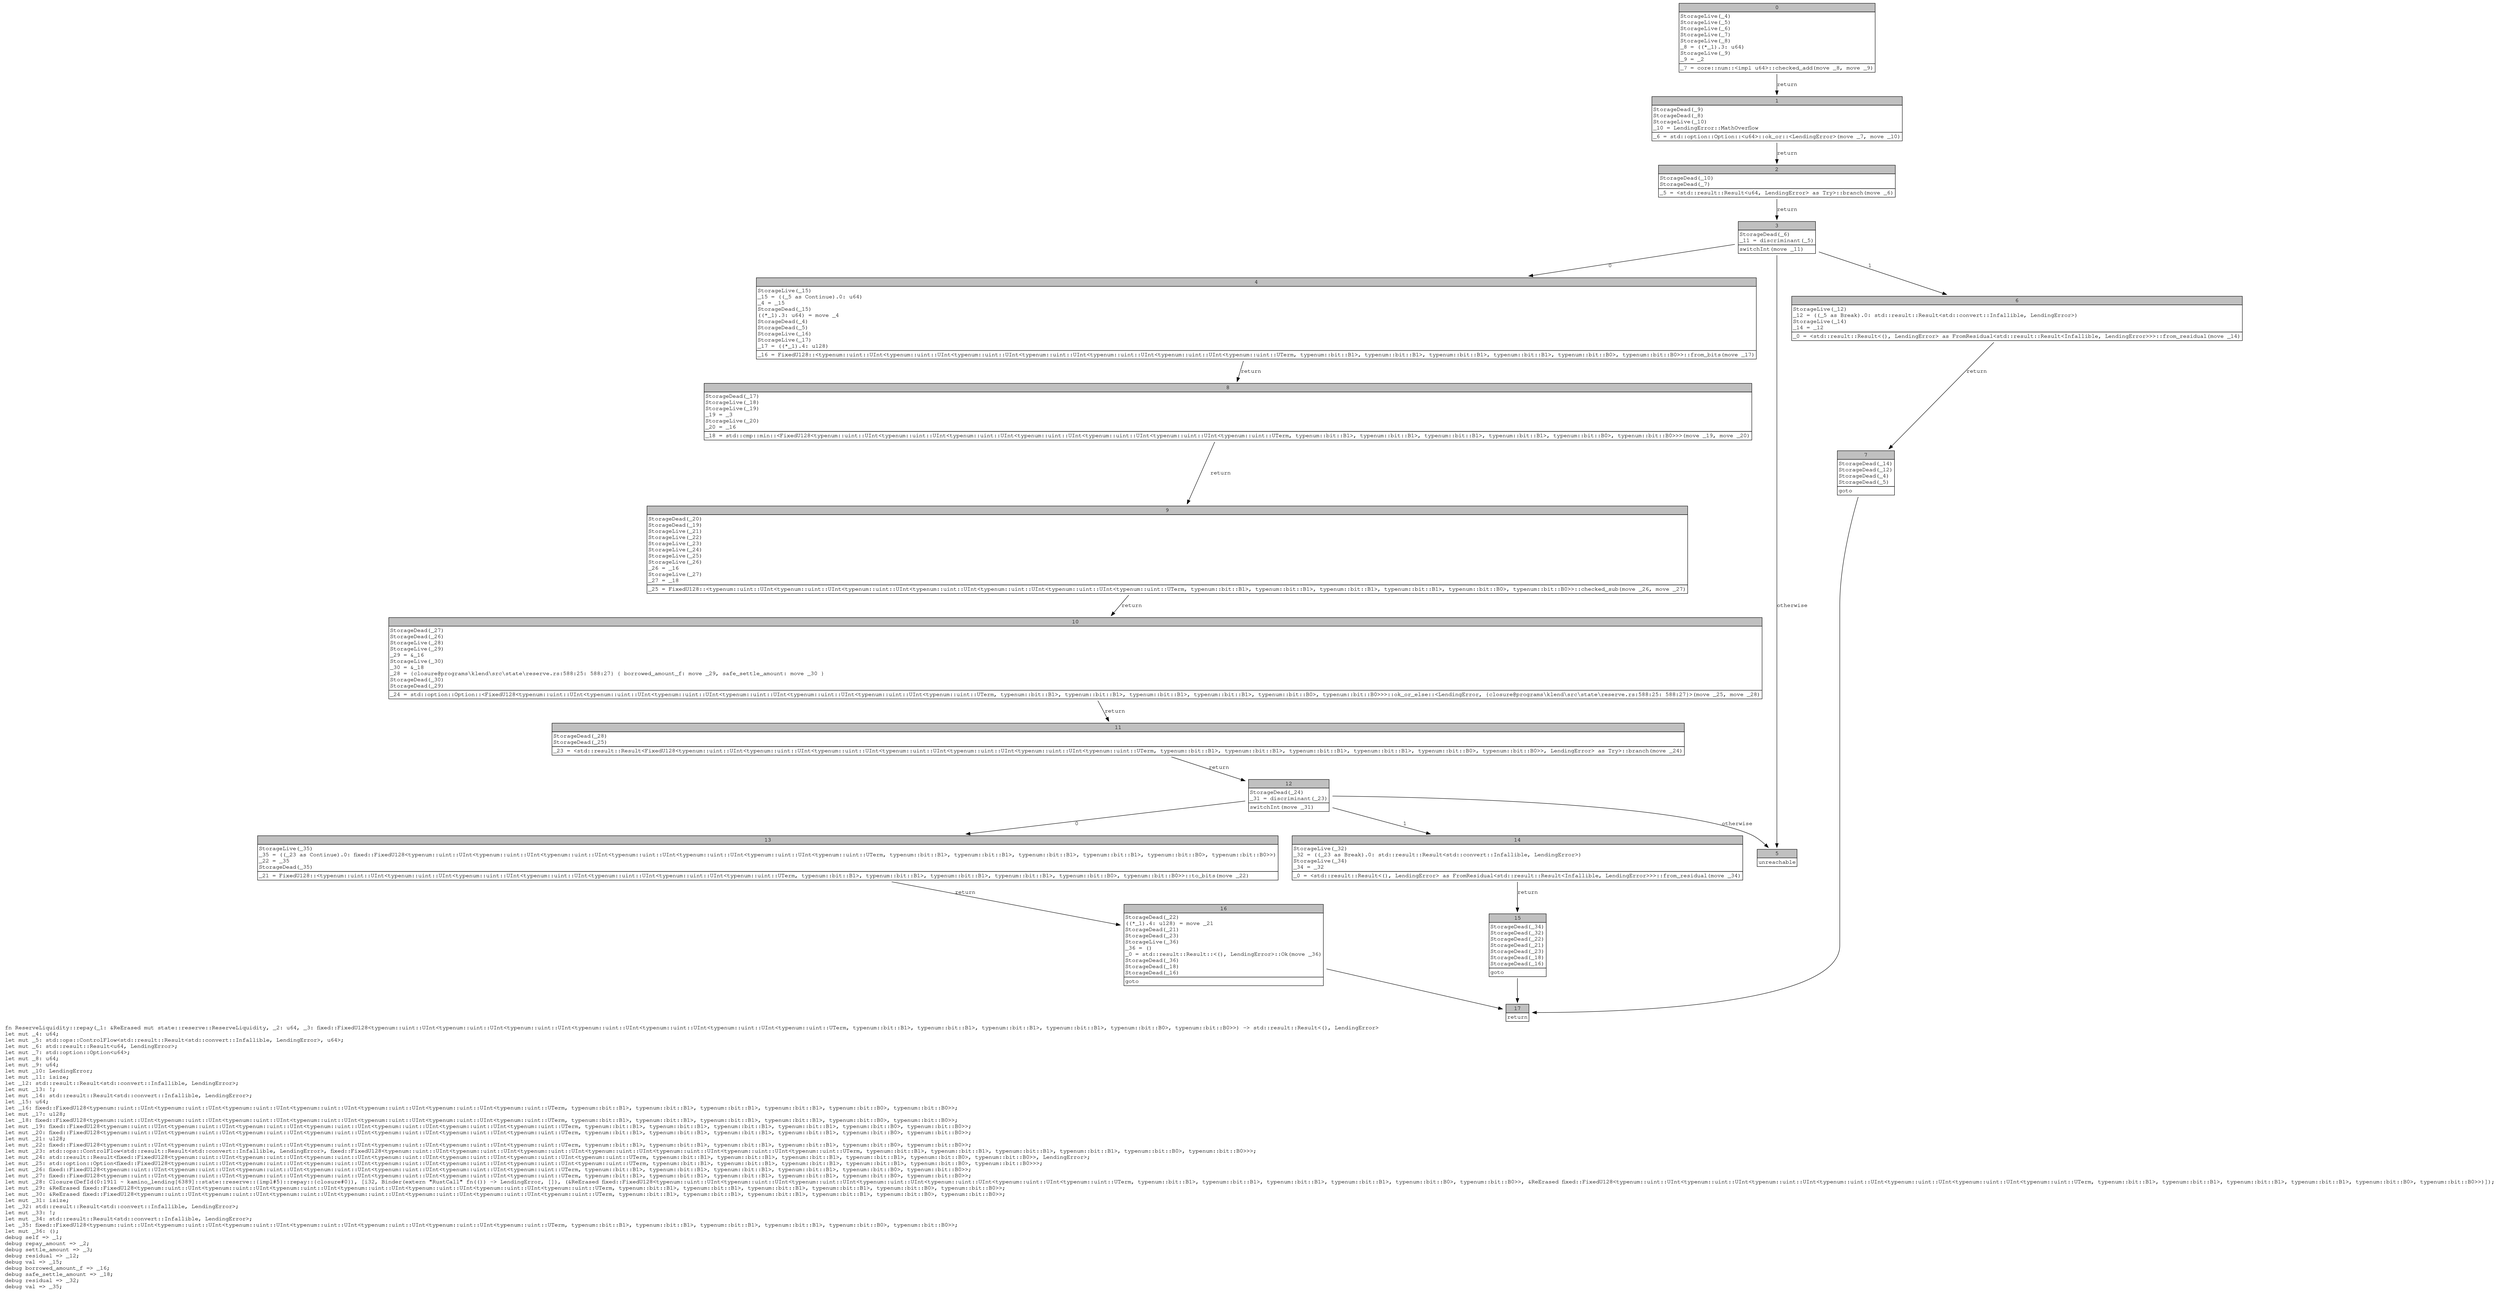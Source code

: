 digraph Mir_0_1910 {
    graph [fontname="Courier, monospace"];
    node [fontname="Courier, monospace"];
    edge [fontname="Courier, monospace"];
    label=<fn ReserveLiquidity::repay(_1: &amp;ReErased mut state::reserve::ReserveLiquidity, _2: u64, _3: fixed::FixedU128&lt;typenum::uint::UInt&lt;typenum::uint::UInt&lt;typenum::uint::UInt&lt;typenum::uint::UInt&lt;typenum::uint::UInt&lt;typenum::uint::UInt&lt;typenum::uint::UTerm, typenum::bit::B1&gt;, typenum::bit::B1&gt;, typenum::bit::B1&gt;, typenum::bit::B1&gt;, typenum::bit::B0&gt;, typenum::bit::B0&gt;&gt;) -&gt; std::result::Result&lt;(), LendingError&gt;<br align="left"/>let mut _4: u64;<br align="left"/>let mut _5: std::ops::ControlFlow&lt;std::result::Result&lt;std::convert::Infallible, LendingError&gt;, u64&gt;;<br align="left"/>let mut _6: std::result::Result&lt;u64, LendingError&gt;;<br align="left"/>let mut _7: std::option::Option&lt;u64&gt;;<br align="left"/>let mut _8: u64;<br align="left"/>let mut _9: u64;<br align="left"/>let mut _10: LendingError;<br align="left"/>let mut _11: isize;<br align="left"/>let _12: std::result::Result&lt;std::convert::Infallible, LendingError&gt;;<br align="left"/>let mut _13: !;<br align="left"/>let mut _14: std::result::Result&lt;std::convert::Infallible, LendingError&gt;;<br align="left"/>let _15: u64;<br align="left"/>let _16: fixed::FixedU128&lt;typenum::uint::UInt&lt;typenum::uint::UInt&lt;typenum::uint::UInt&lt;typenum::uint::UInt&lt;typenum::uint::UInt&lt;typenum::uint::UInt&lt;typenum::uint::UTerm, typenum::bit::B1&gt;, typenum::bit::B1&gt;, typenum::bit::B1&gt;, typenum::bit::B1&gt;, typenum::bit::B0&gt;, typenum::bit::B0&gt;&gt;;<br align="left"/>let mut _17: u128;<br align="left"/>let _18: fixed::FixedU128&lt;typenum::uint::UInt&lt;typenum::uint::UInt&lt;typenum::uint::UInt&lt;typenum::uint::UInt&lt;typenum::uint::UInt&lt;typenum::uint::UInt&lt;typenum::uint::UTerm, typenum::bit::B1&gt;, typenum::bit::B1&gt;, typenum::bit::B1&gt;, typenum::bit::B1&gt;, typenum::bit::B0&gt;, typenum::bit::B0&gt;&gt;;<br align="left"/>let mut _19: fixed::FixedU128&lt;typenum::uint::UInt&lt;typenum::uint::UInt&lt;typenum::uint::UInt&lt;typenum::uint::UInt&lt;typenum::uint::UInt&lt;typenum::uint::UInt&lt;typenum::uint::UTerm, typenum::bit::B1&gt;, typenum::bit::B1&gt;, typenum::bit::B1&gt;, typenum::bit::B1&gt;, typenum::bit::B0&gt;, typenum::bit::B0&gt;&gt;;<br align="left"/>let mut _20: fixed::FixedU128&lt;typenum::uint::UInt&lt;typenum::uint::UInt&lt;typenum::uint::UInt&lt;typenum::uint::UInt&lt;typenum::uint::UInt&lt;typenum::uint::UInt&lt;typenum::uint::UTerm, typenum::bit::B1&gt;, typenum::bit::B1&gt;, typenum::bit::B1&gt;, typenum::bit::B1&gt;, typenum::bit::B0&gt;, typenum::bit::B0&gt;&gt;;<br align="left"/>let mut _21: u128;<br align="left"/>let mut _22: fixed::FixedU128&lt;typenum::uint::UInt&lt;typenum::uint::UInt&lt;typenum::uint::UInt&lt;typenum::uint::UInt&lt;typenum::uint::UInt&lt;typenum::uint::UInt&lt;typenum::uint::UTerm, typenum::bit::B1&gt;, typenum::bit::B1&gt;, typenum::bit::B1&gt;, typenum::bit::B1&gt;, typenum::bit::B0&gt;, typenum::bit::B0&gt;&gt;;<br align="left"/>let mut _23: std::ops::ControlFlow&lt;std::result::Result&lt;std::convert::Infallible, LendingError&gt;, fixed::FixedU128&lt;typenum::uint::UInt&lt;typenum::uint::UInt&lt;typenum::uint::UInt&lt;typenum::uint::UInt&lt;typenum::uint::UInt&lt;typenum::uint::UInt&lt;typenum::uint::UTerm, typenum::bit::B1&gt;, typenum::bit::B1&gt;, typenum::bit::B1&gt;, typenum::bit::B1&gt;, typenum::bit::B0&gt;, typenum::bit::B0&gt;&gt;&gt;;<br align="left"/>let mut _24: std::result::Result&lt;fixed::FixedU128&lt;typenum::uint::UInt&lt;typenum::uint::UInt&lt;typenum::uint::UInt&lt;typenum::uint::UInt&lt;typenum::uint::UInt&lt;typenum::uint::UInt&lt;typenum::uint::UTerm, typenum::bit::B1&gt;, typenum::bit::B1&gt;, typenum::bit::B1&gt;, typenum::bit::B1&gt;, typenum::bit::B0&gt;, typenum::bit::B0&gt;&gt;, LendingError&gt;;<br align="left"/>let mut _25: std::option::Option&lt;fixed::FixedU128&lt;typenum::uint::UInt&lt;typenum::uint::UInt&lt;typenum::uint::UInt&lt;typenum::uint::UInt&lt;typenum::uint::UInt&lt;typenum::uint::UInt&lt;typenum::uint::UTerm, typenum::bit::B1&gt;, typenum::bit::B1&gt;, typenum::bit::B1&gt;, typenum::bit::B1&gt;, typenum::bit::B0&gt;, typenum::bit::B0&gt;&gt;&gt;;<br align="left"/>let mut _26: fixed::FixedU128&lt;typenum::uint::UInt&lt;typenum::uint::UInt&lt;typenum::uint::UInt&lt;typenum::uint::UInt&lt;typenum::uint::UInt&lt;typenum::uint::UInt&lt;typenum::uint::UTerm, typenum::bit::B1&gt;, typenum::bit::B1&gt;, typenum::bit::B1&gt;, typenum::bit::B1&gt;, typenum::bit::B0&gt;, typenum::bit::B0&gt;&gt;;<br align="left"/>let mut _27: fixed::FixedU128&lt;typenum::uint::UInt&lt;typenum::uint::UInt&lt;typenum::uint::UInt&lt;typenum::uint::UInt&lt;typenum::uint::UInt&lt;typenum::uint::UInt&lt;typenum::uint::UTerm, typenum::bit::B1&gt;, typenum::bit::B1&gt;, typenum::bit::B1&gt;, typenum::bit::B1&gt;, typenum::bit::B0&gt;, typenum::bit::B0&gt;&gt;;<br align="left"/>let mut _28: Closure(DefId(0:1911 ~ kamino_lending[6389]::state::reserve::{impl#5}::repay::{closure#0}), [i32, Binder(extern &quot;RustCall&quot; fn(()) -&gt; LendingError, []), (&amp;ReErased fixed::FixedU128&lt;typenum::uint::UInt&lt;typenum::uint::UInt&lt;typenum::uint::UInt&lt;typenum::uint::UInt&lt;typenum::uint::UInt&lt;typenum::uint::UInt&lt;typenum::uint::UTerm, typenum::bit::B1&gt;, typenum::bit::B1&gt;, typenum::bit::B1&gt;, typenum::bit::B1&gt;, typenum::bit::B0&gt;, typenum::bit::B0&gt;&gt;, &amp;ReErased fixed::FixedU128&lt;typenum::uint::UInt&lt;typenum::uint::UInt&lt;typenum::uint::UInt&lt;typenum::uint::UInt&lt;typenum::uint::UInt&lt;typenum::uint::UInt&lt;typenum::uint::UTerm, typenum::bit::B1&gt;, typenum::bit::B1&gt;, typenum::bit::B1&gt;, typenum::bit::B1&gt;, typenum::bit::B0&gt;, typenum::bit::B0&gt;&gt;)]);<br align="left"/>let mut _29: &amp;ReErased fixed::FixedU128&lt;typenum::uint::UInt&lt;typenum::uint::UInt&lt;typenum::uint::UInt&lt;typenum::uint::UInt&lt;typenum::uint::UInt&lt;typenum::uint::UInt&lt;typenum::uint::UTerm, typenum::bit::B1&gt;, typenum::bit::B1&gt;, typenum::bit::B1&gt;, typenum::bit::B1&gt;, typenum::bit::B0&gt;, typenum::bit::B0&gt;&gt;;<br align="left"/>let mut _30: &amp;ReErased fixed::FixedU128&lt;typenum::uint::UInt&lt;typenum::uint::UInt&lt;typenum::uint::UInt&lt;typenum::uint::UInt&lt;typenum::uint::UInt&lt;typenum::uint::UInt&lt;typenum::uint::UTerm, typenum::bit::B1&gt;, typenum::bit::B1&gt;, typenum::bit::B1&gt;, typenum::bit::B1&gt;, typenum::bit::B0&gt;, typenum::bit::B0&gt;&gt;;<br align="left"/>let mut _31: isize;<br align="left"/>let _32: std::result::Result&lt;std::convert::Infallible, LendingError&gt;;<br align="left"/>let mut _33: !;<br align="left"/>let mut _34: std::result::Result&lt;std::convert::Infallible, LendingError&gt;;<br align="left"/>let _35: fixed::FixedU128&lt;typenum::uint::UInt&lt;typenum::uint::UInt&lt;typenum::uint::UInt&lt;typenum::uint::UInt&lt;typenum::uint::UInt&lt;typenum::uint::UInt&lt;typenum::uint::UTerm, typenum::bit::B1&gt;, typenum::bit::B1&gt;, typenum::bit::B1&gt;, typenum::bit::B1&gt;, typenum::bit::B0&gt;, typenum::bit::B0&gt;&gt;;<br align="left"/>let mut _36: ();<br align="left"/>debug self =&gt; _1;<br align="left"/>debug repay_amount =&gt; _2;<br align="left"/>debug settle_amount =&gt; _3;<br align="left"/>debug residual =&gt; _12;<br align="left"/>debug val =&gt; _15;<br align="left"/>debug borrowed_amount_f =&gt; _16;<br align="left"/>debug safe_settle_amount =&gt; _18;<br align="left"/>debug residual =&gt; _32;<br align="left"/>debug val =&gt; _35;<br align="left"/>>;
    bb0__0_1910 [shape="none", label=<<table border="0" cellborder="1" cellspacing="0"><tr><td bgcolor="gray" align="center" colspan="1">0</td></tr><tr><td align="left" balign="left">StorageLive(_4)<br/>StorageLive(_5)<br/>StorageLive(_6)<br/>StorageLive(_7)<br/>StorageLive(_8)<br/>_8 = ((*_1).3: u64)<br/>StorageLive(_9)<br/>_9 = _2<br/></td></tr><tr><td align="left">_7 = core::num::&lt;impl u64&gt;::checked_add(move _8, move _9)</td></tr></table>>];
    bb1__0_1910 [shape="none", label=<<table border="0" cellborder="1" cellspacing="0"><tr><td bgcolor="gray" align="center" colspan="1">1</td></tr><tr><td align="left" balign="left">StorageDead(_9)<br/>StorageDead(_8)<br/>StorageLive(_10)<br/>_10 = LendingError::MathOverflow<br/></td></tr><tr><td align="left">_6 = std::option::Option::&lt;u64&gt;::ok_or::&lt;LendingError&gt;(move _7, move _10)</td></tr></table>>];
    bb2__0_1910 [shape="none", label=<<table border="0" cellborder="1" cellspacing="0"><tr><td bgcolor="gray" align="center" colspan="1">2</td></tr><tr><td align="left" balign="left">StorageDead(_10)<br/>StorageDead(_7)<br/></td></tr><tr><td align="left">_5 = &lt;std::result::Result&lt;u64, LendingError&gt; as Try&gt;::branch(move _6)</td></tr></table>>];
    bb3__0_1910 [shape="none", label=<<table border="0" cellborder="1" cellspacing="0"><tr><td bgcolor="gray" align="center" colspan="1">3</td></tr><tr><td align="left" balign="left">StorageDead(_6)<br/>_11 = discriminant(_5)<br/></td></tr><tr><td align="left">switchInt(move _11)</td></tr></table>>];
    bb4__0_1910 [shape="none", label=<<table border="0" cellborder="1" cellspacing="0"><tr><td bgcolor="gray" align="center" colspan="1">4</td></tr><tr><td align="left" balign="left">StorageLive(_15)<br/>_15 = ((_5 as Continue).0: u64)<br/>_4 = _15<br/>StorageDead(_15)<br/>((*_1).3: u64) = move _4<br/>StorageDead(_4)<br/>StorageDead(_5)<br/>StorageLive(_16)<br/>StorageLive(_17)<br/>_17 = ((*_1).4: u128)<br/></td></tr><tr><td align="left">_16 = FixedU128::&lt;typenum::uint::UInt&lt;typenum::uint::UInt&lt;typenum::uint::UInt&lt;typenum::uint::UInt&lt;typenum::uint::UInt&lt;typenum::uint::UInt&lt;typenum::uint::UTerm, typenum::bit::B1&gt;, typenum::bit::B1&gt;, typenum::bit::B1&gt;, typenum::bit::B1&gt;, typenum::bit::B0&gt;, typenum::bit::B0&gt;&gt;::from_bits(move _17)</td></tr></table>>];
    bb5__0_1910 [shape="none", label=<<table border="0" cellborder="1" cellspacing="0"><tr><td bgcolor="gray" align="center" colspan="1">5</td></tr><tr><td align="left">unreachable</td></tr></table>>];
    bb6__0_1910 [shape="none", label=<<table border="0" cellborder="1" cellspacing="0"><tr><td bgcolor="gray" align="center" colspan="1">6</td></tr><tr><td align="left" balign="left">StorageLive(_12)<br/>_12 = ((_5 as Break).0: std::result::Result&lt;std::convert::Infallible, LendingError&gt;)<br/>StorageLive(_14)<br/>_14 = _12<br/></td></tr><tr><td align="left">_0 = &lt;std::result::Result&lt;(), LendingError&gt; as FromResidual&lt;std::result::Result&lt;Infallible, LendingError&gt;&gt;&gt;::from_residual(move _14)</td></tr></table>>];
    bb7__0_1910 [shape="none", label=<<table border="0" cellborder="1" cellspacing="0"><tr><td bgcolor="gray" align="center" colspan="1">7</td></tr><tr><td align="left" balign="left">StorageDead(_14)<br/>StorageDead(_12)<br/>StorageDead(_4)<br/>StorageDead(_5)<br/></td></tr><tr><td align="left">goto</td></tr></table>>];
    bb8__0_1910 [shape="none", label=<<table border="0" cellborder="1" cellspacing="0"><tr><td bgcolor="gray" align="center" colspan="1">8</td></tr><tr><td align="left" balign="left">StorageDead(_17)<br/>StorageLive(_18)<br/>StorageLive(_19)<br/>_19 = _3<br/>StorageLive(_20)<br/>_20 = _16<br/></td></tr><tr><td align="left">_18 = std::cmp::min::&lt;FixedU128&lt;typenum::uint::UInt&lt;typenum::uint::UInt&lt;typenum::uint::UInt&lt;typenum::uint::UInt&lt;typenum::uint::UInt&lt;typenum::uint::UInt&lt;typenum::uint::UTerm, typenum::bit::B1&gt;, typenum::bit::B1&gt;, typenum::bit::B1&gt;, typenum::bit::B1&gt;, typenum::bit::B0&gt;, typenum::bit::B0&gt;&gt;&gt;(move _19, move _20)</td></tr></table>>];
    bb9__0_1910 [shape="none", label=<<table border="0" cellborder="1" cellspacing="0"><tr><td bgcolor="gray" align="center" colspan="1">9</td></tr><tr><td align="left" balign="left">StorageDead(_20)<br/>StorageDead(_19)<br/>StorageLive(_21)<br/>StorageLive(_22)<br/>StorageLive(_23)<br/>StorageLive(_24)<br/>StorageLive(_25)<br/>StorageLive(_26)<br/>_26 = _16<br/>StorageLive(_27)<br/>_27 = _18<br/></td></tr><tr><td align="left">_25 = FixedU128::&lt;typenum::uint::UInt&lt;typenum::uint::UInt&lt;typenum::uint::UInt&lt;typenum::uint::UInt&lt;typenum::uint::UInt&lt;typenum::uint::UInt&lt;typenum::uint::UTerm, typenum::bit::B1&gt;, typenum::bit::B1&gt;, typenum::bit::B1&gt;, typenum::bit::B1&gt;, typenum::bit::B0&gt;, typenum::bit::B0&gt;&gt;::checked_sub(move _26, move _27)</td></tr></table>>];
    bb10__0_1910 [shape="none", label=<<table border="0" cellborder="1" cellspacing="0"><tr><td bgcolor="gray" align="center" colspan="1">10</td></tr><tr><td align="left" balign="left">StorageDead(_27)<br/>StorageDead(_26)<br/>StorageLive(_28)<br/>StorageLive(_29)<br/>_29 = &amp;_16<br/>StorageLive(_30)<br/>_30 = &amp;_18<br/>_28 = {closure@programs\klend\src\state\reserve.rs:588:25: 588:27} { borrowed_amount_f: move _29, safe_settle_amount: move _30 }<br/>StorageDead(_30)<br/>StorageDead(_29)<br/></td></tr><tr><td align="left">_24 = std::option::Option::&lt;FixedU128&lt;typenum::uint::UInt&lt;typenum::uint::UInt&lt;typenum::uint::UInt&lt;typenum::uint::UInt&lt;typenum::uint::UInt&lt;typenum::uint::UInt&lt;typenum::uint::UTerm, typenum::bit::B1&gt;, typenum::bit::B1&gt;, typenum::bit::B1&gt;, typenum::bit::B1&gt;, typenum::bit::B0&gt;, typenum::bit::B0&gt;&gt;&gt;::ok_or_else::&lt;LendingError, {closure@programs\klend\src\state\reserve.rs:588:25: 588:27}&gt;(move _25, move _28)</td></tr></table>>];
    bb11__0_1910 [shape="none", label=<<table border="0" cellborder="1" cellspacing="0"><tr><td bgcolor="gray" align="center" colspan="1">11</td></tr><tr><td align="left" balign="left">StorageDead(_28)<br/>StorageDead(_25)<br/></td></tr><tr><td align="left">_23 = &lt;std::result::Result&lt;FixedU128&lt;typenum::uint::UInt&lt;typenum::uint::UInt&lt;typenum::uint::UInt&lt;typenum::uint::UInt&lt;typenum::uint::UInt&lt;typenum::uint::UInt&lt;typenum::uint::UTerm, typenum::bit::B1&gt;, typenum::bit::B1&gt;, typenum::bit::B1&gt;, typenum::bit::B1&gt;, typenum::bit::B0&gt;, typenum::bit::B0&gt;&gt;, LendingError&gt; as Try&gt;::branch(move _24)</td></tr></table>>];
    bb12__0_1910 [shape="none", label=<<table border="0" cellborder="1" cellspacing="0"><tr><td bgcolor="gray" align="center" colspan="1">12</td></tr><tr><td align="left" balign="left">StorageDead(_24)<br/>_31 = discriminant(_23)<br/></td></tr><tr><td align="left">switchInt(move _31)</td></tr></table>>];
    bb13__0_1910 [shape="none", label=<<table border="0" cellborder="1" cellspacing="0"><tr><td bgcolor="gray" align="center" colspan="1">13</td></tr><tr><td align="left" balign="left">StorageLive(_35)<br/>_35 = ((_23 as Continue).0: fixed::FixedU128&lt;typenum::uint::UInt&lt;typenum::uint::UInt&lt;typenum::uint::UInt&lt;typenum::uint::UInt&lt;typenum::uint::UInt&lt;typenum::uint::UInt&lt;typenum::uint::UTerm, typenum::bit::B1&gt;, typenum::bit::B1&gt;, typenum::bit::B1&gt;, typenum::bit::B1&gt;, typenum::bit::B0&gt;, typenum::bit::B0&gt;&gt;)<br/>_22 = _35<br/>StorageDead(_35)<br/></td></tr><tr><td align="left">_21 = FixedU128::&lt;typenum::uint::UInt&lt;typenum::uint::UInt&lt;typenum::uint::UInt&lt;typenum::uint::UInt&lt;typenum::uint::UInt&lt;typenum::uint::UInt&lt;typenum::uint::UTerm, typenum::bit::B1&gt;, typenum::bit::B1&gt;, typenum::bit::B1&gt;, typenum::bit::B1&gt;, typenum::bit::B0&gt;, typenum::bit::B0&gt;&gt;::to_bits(move _22)</td></tr></table>>];
    bb14__0_1910 [shape="none", label=<<table border="0" cellborder="1" cellspacing="0"><tr><td bgcolor="gray" align="center" colspan="1">14</td></tr><tr><td align="left" balign="left">StorageLive(_32)<br/>_32 = ((_23 as Break).0: std::result::Result&lt;std::convert::Infallible, LendingError&gt;)<br/>StorageLive(_34)<br/>_34 = _32<br/></td></tr><tr><td align="left">_0 = &lt;std::result::Result&lt;(), LendingError&gt; as FromResidual&lt;std::result::Result&lt;Infallible, LendingError&gt;&gt;&gt;::from_residual(move _34)</td></tr></table>>];
    bb15__0_1910 [shape="none", label=<<table border="0" cellborder="1" cellspacing="0"><tr><td bgcolor="gray" align="center" colspan="1">15</td></tr><tr><td align="left" balign="left">StorageDead(_34)<br/>StorageDead(_32)<br/>StorageDead(_22)<br/>StorageDead(_21)<br/>StorageDead(_23)<br/>StorageDead(_18)<br/>StorageDead(_16)<br/></td></tr><tr><td align="left">goto</td></tr></table>>];
    bb16__0_1910 [shape="none", label=<<table border="0" cellborder="1" cellspacing="0"><tr><td bgcolor="gray" align="center" colspan="1">16</td></tr><tr><td align="left" balign="left">StorageDead(_22)<br/>((*_1).4: u128) = move _21<br/>StorageDead(_21)<br/>StorageDead(_23)<br/>StorageLive(_36)<br/>_36 = ()<br/>_0 = std::result::Result::&lt;(), LendingError&gt;::Ok(move _36)<br/>StorageDead(_36)<br/>StorageDead(_18)<br/>StorageDead(_16)<br/></td></tr><tr><td align="left">goto</td></tr></table>>];
    bb17__0_1910 [shape="none", label=<<table border="0" cellborder="1" cellspacing="0"><tr><td bgcolor="gray" align="center" colspan="1">17</td></tr><tr><td align="left">return</td></tr></table>>];
    bb0__0_1910 -> bb1__0_1910 [label="return"];
    bb1__0_1910 -> bb2__0_1910 [label="return"];
    bb2__0_1910 -> bb3__0_1910 [label="return"];
    bb3__0_1910 -> bb4__0_1910 [label="0"];
    bb3__0_1910 -> bb6__0_1910 [label="1"];
    bb3__0_1910 -> bb5__0_1910 [label="otherwise"];
    bb4__0_1910 -> bb8__0_1910 [label="return"];
    bb6__0_1910 -> bb7__0_1910 [label="return"];
    bb7__0_1910 -> bb17__0_1910 [label=""];
    bb8__0_1910 -> bb9__0_1910 [label="return"];
    bb9__0_1910 -> bb10__0_1910 [label="return"];
    bb10__0_1910 -> bb11__0_1910 [label="return"];
    bb11__0_1910 -> bb12__0_1910 [label="return"];
    bb12__0_1910 -> bb13__0_1910 [label="0"];
    bb12__0_1910 -> bb14__0_1910 [label="1"];
    bb12__0_1910 -> bb5__0_1910 [label="otherwise"];
    bb13__0_1910 -> bb16__0_1910 [label="return"];
    bb14__0_1910 -> bb15__0_1910 [label="return"];
    bb15__0_1910 -> bb17__0_1910 [label=""];
    bb16__0_1910 -> bb17__0_1910 [label=""];
}
